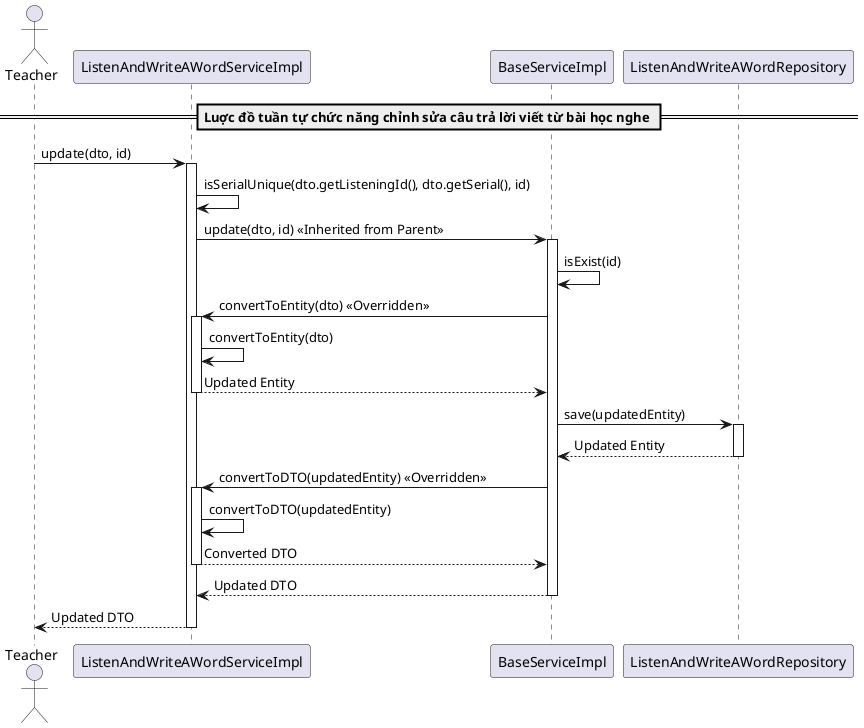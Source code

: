 @startuml updateListenAndWriteAWord

actor Teacher
participant "ListenAndWriteAWordServiceImpl" as ListenAndWriteService
participant "BaseServiceImpl" as BaseService
participant "ListenAndWriteAWordRepository" as Repository

== Luợc đồ tuần tự chức năng chỉnh sửa câu trả lời viết từ bài học nghe ==
Teacher -> ListenAndWriteService: update(dto, id)
activate ListenAndWriteService

ListenAndWriteService -> ListenAndWriteService: isSerialUnique(dto.getListeningId(), dto.getSerial(), id)
ListenAndWriteService -> BaseService: update(dto, id) << Inherited from Parent >>
activate BaseService

BaseService -> BaseService: isExist(id)
BaseService -> ListenAndWriteService: convertToEntity(dto) << Overridden >>
activate ListenAndWriteService
ListenAndWriteService -> ListenAndWriteService: convertToEntity(dto)
ListenAndWriteService --> BaseService: Updated Entity
deactivate ListenAndWriteService

BaseService -> Repository: save(updatedEntity)
activate Repository
Repository --> BaseService: Updated Entity
deactivate Repository

BaseService -> ListenAndWriteService: convertToDTO(updatedEntity) << Overridden >>
activate ListenAndWriteService
ListenAndWriteService -> ListenAndWriteService: convertToDTO(updatedEntity)
ListenAndWriteService --> BaseService: Converted DTO
deactivate ListenAndWriteService

BaseService --> ListenAndWriteService: Updated DTO
deactivate BaseService

ListenAndWriteService --> Teacher: Updated DTO
deactivate ListenAndWriteService

@enduml
